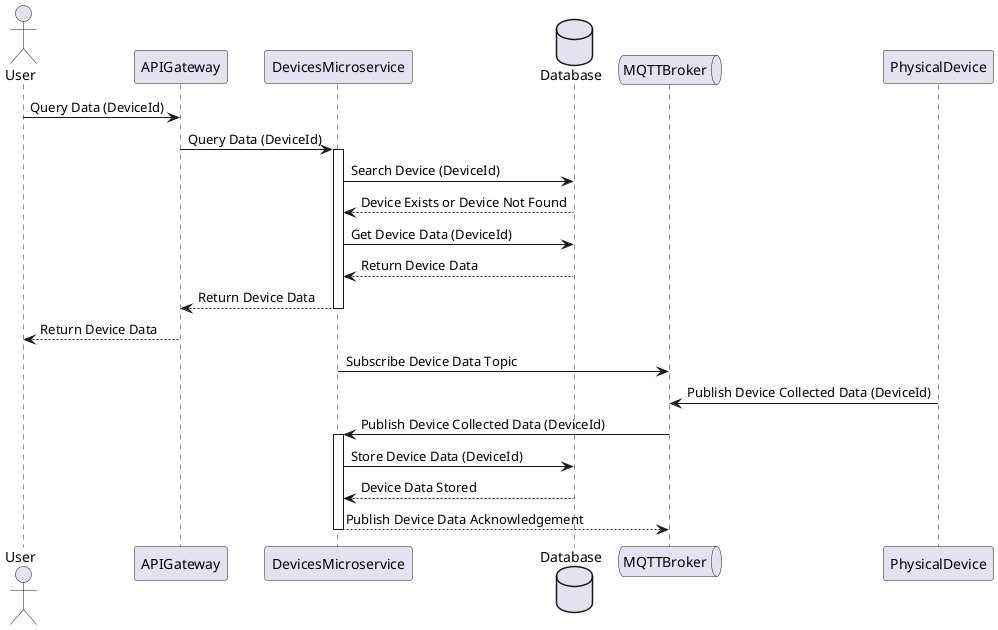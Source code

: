@startuml
actor User as ApplicationUser
participant APIGateway
participant DevicesMicroservice
database Database
queue MQTTBroker
participant PhysicalDevice

ApplicationUser -> APIGateway: Query Data (DeviceId)
APIGateway -> DevicesMicroservice: Query Data (DeviceId)
activate DevicesMicroservice
DevicesMicroservice -> Database: Search Device (DeviceId)
Database --> DevicesMicroservice: Device Exists or Device Not Found
DevicesMicroservice -> Database: Get Device Data (DeviceId)
Database --> DevicesMicroservice: Return Device Data
DevicesMicroservice --> APIGateway: Return Device Data
deactivate DevicesMicroservice
APIGateway --> ApplicationUser: Return Device Data

DevicesMicroservice -> MQTTBroker: Subscribe Device Data Topic
PhysicalDevice -> MQTTBroker: Publish Device Collected Data (DeviceId)
MQTTBroker -> DevicesMicroservice: Publish Device Collected Data (DeviceId)
activate DevicesMicroservice
DevicesMicroservice -> Database: Store Device Data (DeviceId)
Database --> DevicesMicroservice: Device Data Stored
DevicesMicroservice --> MQTTBroker: Publish Device Data Acknowledgement
deactivate DevicesMicroservice
@enduml
